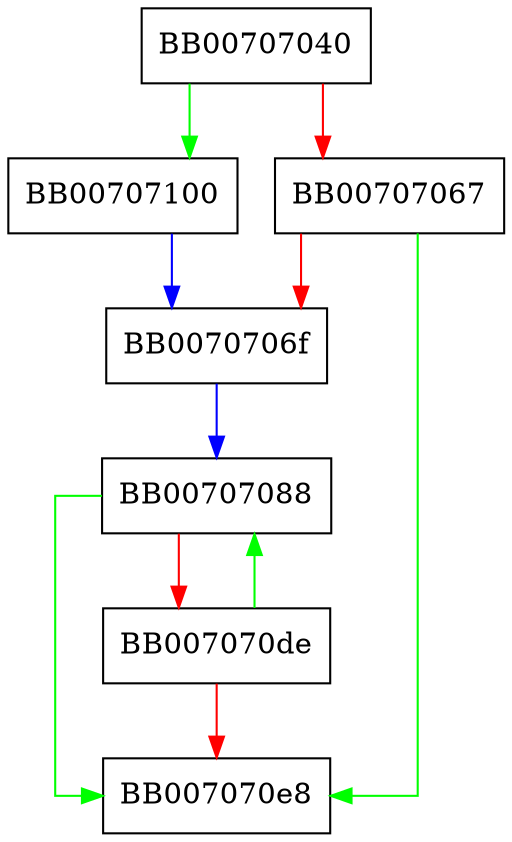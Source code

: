 digraph ossl_cipher_hw_chunked_cfb8 {
  node [shape="box"];
  graph [splines=ortho];
  BB00707040 -> BB00707100 [color="green"];
  BB00707040 -> BB00707067 [color="red"];
  BB00707067 -> BB007070e8 [color="green"];
  BB00707067 -> BB0070706f [color="red"];
  BB0070706f -> BB00707088 [color="blue"];
  BB00707088 -> BB007070e8 [color="green"];
  BB00707088 -> BB007070de [color="red"];
  BB007070de -> BB00707088 [color="green"];
  BB007070de -> BB007070e8 [color="red"];
  BB00707100 -> BB0070706f [color="blue"];
}